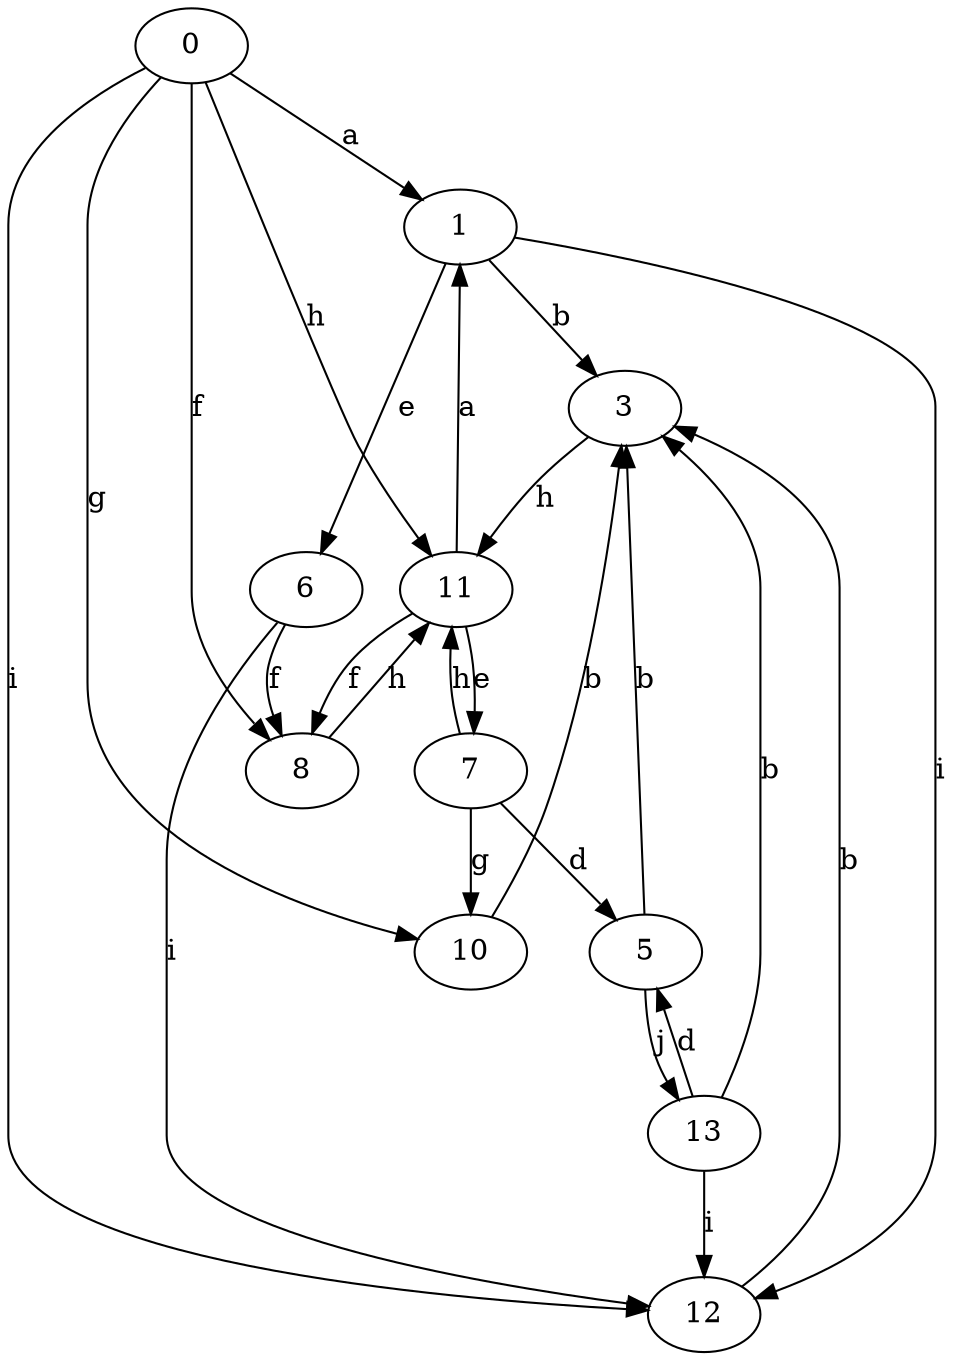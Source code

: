 strict digraph  {
0;
1;
3;
5;
6;
7;
8;
10;
11;
12;
13;
0 -> 1  [label=a];
0 -> 8  [label=f];
0 -> 10  [label=g];
0 -> 11  [label=h];
0 -> 12  [label=i];
1 -> 3  [label=b];
1 -> 6  [label=e];
1 -> 12  [label=i];
3 -> 11  [label=h];
5 -> 3  [label=b];
5 -> 13  [label=j];
6 -> 8  [label=f];
6 -> 12  [label=i];
7 -> 5  [label=d];
7 -> 10  [label=g];
7 -> 11  [label=h];
8 -> 11  [label=h];
10 -> 3  [label=b];
11 -> 1  [label=a];
11 -> 7  [label=e];
11 -> 8  [label=f];
12 -> 3  [label=b];
13 -> 3  [label=b];
13 -> 5  [label=d];
13 -> 12  [label=i];
}

